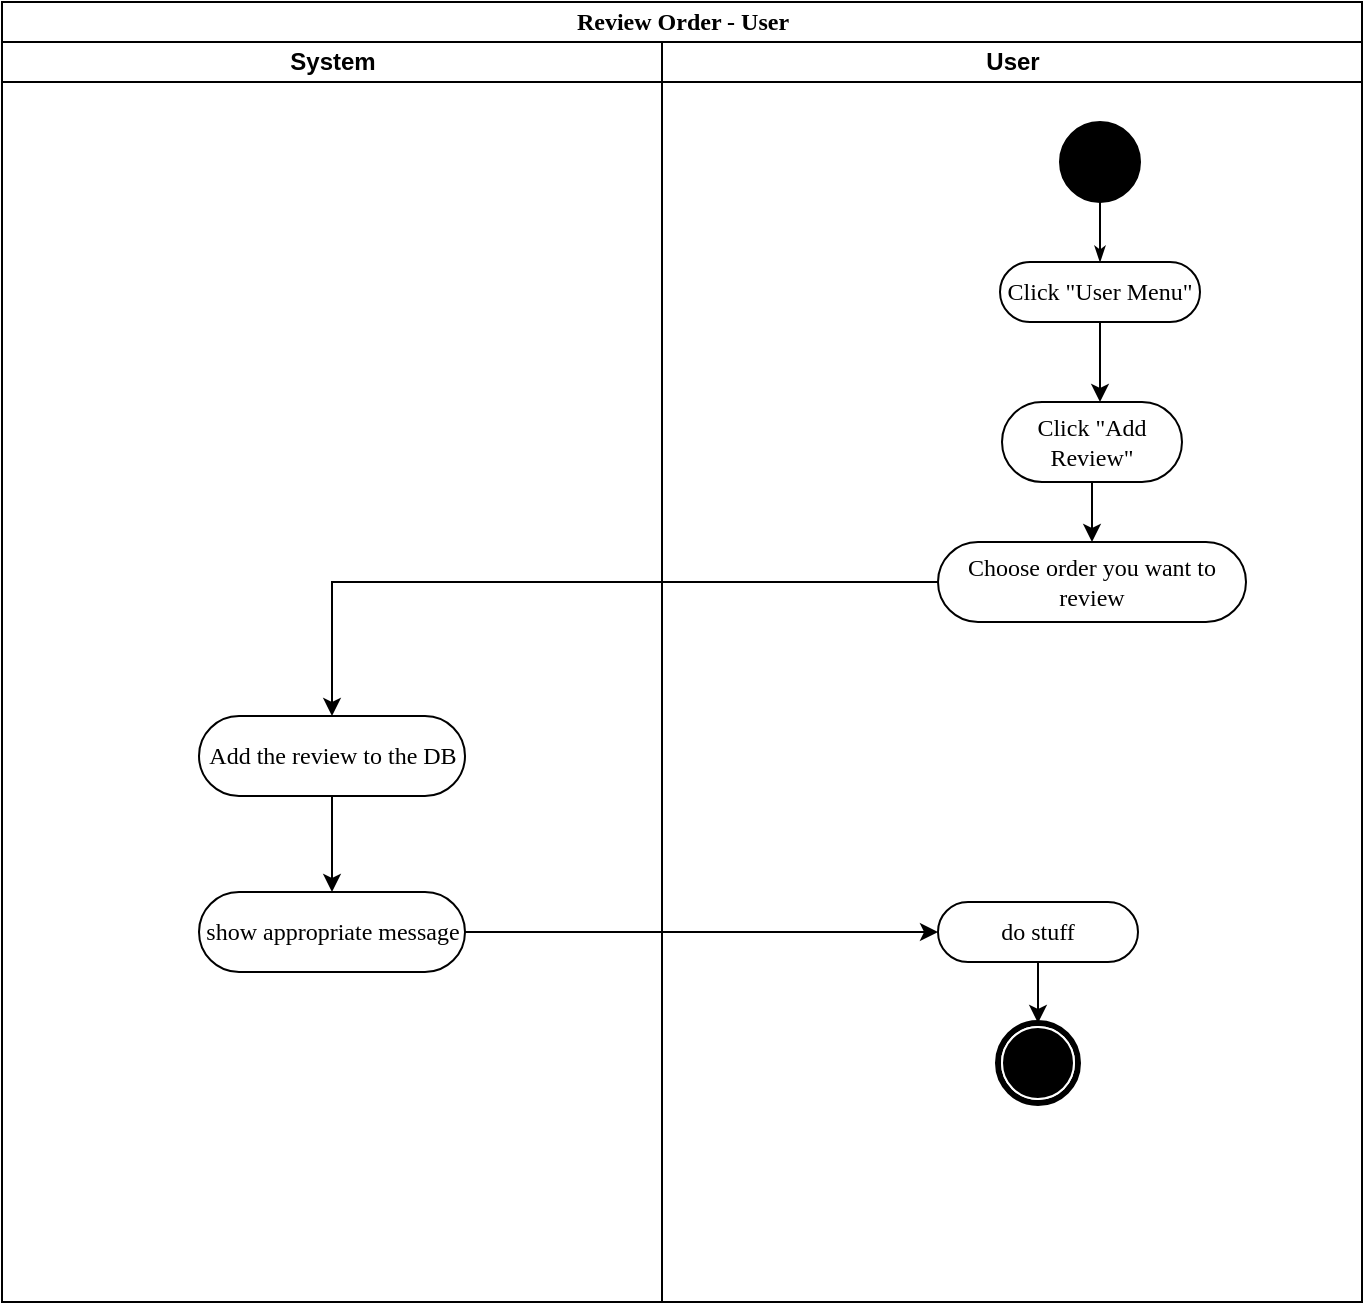 <mxfile version="10.6.6" type="device"><diagram id="7nAYffAqB-xToMOoyVGd" name="Page-1"><mxGraphModel dx="1181" dy="575" grid="1" gridSize="10" guides="1" tooltips="1" connect="1" arrows="1" fold="1" page="1" pageScale="1" pageWidth="1169" pageHeight="827" math="0" shadow="0"><root><mxCell id="0"/><mxCell id="1" parent="0"/><mxCell id="jrV5g9tKmXIpxCekZfS_-1" value="Review Order - User" style="swimlane;html=1;childLayout=stackLayout;startSize=20;rounded=0;shadow=0;comic=0;labelBackgroundColor=none;strokeColor=#000000;strokeWidth=1;fillColor=#ffffff;fontFamily=Verdana;fontSize=12;fontColor=#000000;align=center;" parent="1" vertex="1"><mxGeometry x="91" y="30" width="680" height="650" as="geometry"/></mxCell><mxCell id="jrV5g9tKmXIpxCekZfS_-2" value="System" style="swimlane;html=1;startSize=20;" parent="jrV5g9tKmXIpxCekZfS_-1" vertex="1"><mxGeometry y="20" width="330" height="630" as="geometry"/></mxCell><mxCell id="jrV5g9tKmXIpxCekZfS_-7" value="Add the review to the DB" style="rounded=1;whiteSpace=wrap;html=1;shadow=0;comic=0;labelBackgroundColor=none;strokeColor=#000000;strokeWidth=1;fillColor=#ffffff;fontFamily=Verdana;fontSize=12;fontColor=#000000;align=center;arcSize=50;" parent="jrV5g9tKmXIpxCekZfS_-2" vertex="1"><mxGeometry x="98.5" y="337" width="133" height="40" as="geometry"/></mxCell><mxCell id="jrV5g9tKmXIpxCekZfS_-24" value="show appropriate message" style="rounded=1;whiteSpace=wrap;html=1;shadow=0;comic=0;labelBackgroundColor=none;strokeColor=#000000;strokeWidth=1;fillColor=#ffffff;fontFamily=Verdana;fontSize=12;fontColor=#000000;align=center;arcSize=50;" parent="jrV5g9tKmXIpxCekZfS_-2" vertex="1"><mxGeometry x="98.5" y="425" width="133" height="40" as="geometry"/></mxCell><mxCell id="jrV5g9tKmXIpxCekZfS_-25" style="edgeStyle=orthogonalEdgeStyle;rounded=0;orthogonalLoop=1;jettySize=auto;html=1;entryX=0.5;entryY=0;entryDx=0;entryDy=0;" parent="jrV5g9tKmXIpxCekZfS_-2" source="jrV5g9tKmXIpxCekZfS_-7" target="jrV5g9tKmXIpxCekZfS_-24" edge="1"><mxGeometry relative="1" as="geometry"/></mxCell><mxCell id="jrV5g9tKmXIpxCekZfS_-8" value="User" style="swimlane;html=1;startSize=20;" parent="jrV5g9tKmXIpxCekZfS_-1" vertex="1"><mxGeometry x="330" y="20" width="350" height="630" as="geometry"/></mxCell><mxCell id="jrV5g9tKmXIpxCekZfS_-9" style="edgeStyle=orthogonalEdgeStyle;rounded=0;html=1;labelBackgroundColor=none;startArrow=none;startFill=0;startSize=5;endArrow=classicThin;endFill=1;endSize=5;jettySize=auto;orthogonalLoop=1;strokeColor=#000000;strokeWidth=1;fontFamily=Verdana;fontSize=12;fontColor=#000000;" parent="jrV5g9tKmXIpxCekZfS_-8" source="jrV5g9tKmXIpxCekZfS_-10" target="jrV5g9tKmXIpxCekZfS_-11" edge="1"><mxGeometry relative="1" as="geometry"/></mxCell><mxCell id="jrV5g9tKmXIpxCekZfS_-10" value="" style="ellipse;whiteSpace=wrap;html=1;rounded=0;shadow=0;comic=0;labelBackgroundColor=none;strokeColor=#000000;strokeWidth=1;fillColor=#000000;fontFamily=Verdana;fontSize=12;fontColor=#000000;align=center;" parent="jrV5g9tKmXIpxCekZfS_-8" vertex="1"><mxGeometry x="199" y="40" width="40" height="40" as="geometry"/></mxCell><mxCell id="jrV5g9tKmXIpxCekZfS_-11" value="Click &quot;User Menu&quot;" style="rounded=1;whiteSpace=wrap;html=1;shadow=0;comic=0;labelBackgroundColor=none;strokeColor=#000000;strokeWidth=1;fillColor=#ffffff;fontFamily=Verdana;fontSize=12;fontColor=#000000;align=center;arcSize=50;" parent="jrV5g9tKmXIpxCekZfS_-8" vertex="1"><mxGeometry x="169" y="110" width="100" height="30" as="geometry"/></mxCell><mxCell id="y71z_HvWy0m2HpcQxqED-2" style="edgeStyle=orthogonalEdgeStyle;rounded=0;orthogonalLoop=1;jettySize=auto;html=1;entryX=0.5;entryY=0;entryDx=0;entryDy=0;" edge="1" parent="jrV5g9tKmXIpxCekZfS_-8" source="jrV5g9tKmXIpxCekZfS_-12" target="y71z_HvWy0m2HpcQxqED-1"><mxGeometry relative="1" as="geometry"/></mxCell><mxCell id="jrV5g9tKmXIpxCekZfS_-12" value="Click &quot;Add Review&quot;" style="rounded=1;whiteSpace=wrap;html=1;shadow=0;comic=0;labelBackgroundColor=none;strokeColor=#000000;strokeWidth=1;fillColor=#ffffff;fontFamily=Verdana;fontSize=12;fontColor=#000000;align=center;arcSize=50;" parent="jrV5g9tKmXIpxCekZfS_-8" vertex="1"><mxGeometry x="170" y="180" width="90" height="40" as="geometry"/></mxCell><mxCell id="jrV5g9tKmXIpxCekZfS_-13" style="edgeStyle=orthogonalEdgeStyle;rounded=0;orthogonalLoop=1;jettySize=auto;html=1;entryX=0.5;entryY=0;entryDx=0;entryDy=0;" parent="jrV5g9tKmXIpxCekZfS_-8" source="jrV5g9tKmXIpxCekZfS_-14" target="jrV5g9tKmXIpxCekZfS_-15" edge="1"><mxGeometry relative="1" as="geometry"/></mxCell><mxCell id="jrV5g9tKmXIpxCekZfS_-14" value="do stuff" style="rounded=1;whiteSpace=wrap;html=1;shadow=0;comic=0;labelBackgroundColor=none;strokeColor=#000000;strokeWidth=1;fillColor=#ffffff;fontFamily=Verdana;fontSize=12;fontColor=#000000;align=center;arcSize=50;" parent="jrV5g9tKmXIpxCekZfS_-8" vertex="1"><mxGeometry x="138" y="430" width="100" height="30" as="geometry"/></mxCell><mxCell id="jrV5g9tKmXIpxCekZfS_-15" value="" style="shape=mxgraph.bpmn.shape;html=1;verticalLabelPosition=bottom;labelBackgroundColor=#ffffff;verticalAlign=top;perimeter=ellipsePerimeter;outline=end;symbol=terminate;rounded=0;shadow=0;comic=0;strokeColor=#000000;strokeWidth=1;fillColor=#ffffff;fontFamily=Verdana;fontSize=12;fontColor=#000000;align=center;" parent="jrV5g9tKmXIpxCekZfS_-8" vertex="1"><mxGeometry x="168" y="490.5" width="40" height="40" as="geometry"/></mxCell><mxCell id="y71z_HvWy0m2HpcQxqED-1" value="Choose order you want to review" style="rounded=1;whiteSpace=wrap;html=1;shadow=0;comic=0;labelBackgroundColor=none;strokeColor=#000000;strokeWidth=1;fillColor=#ffffff;fontFamily=Verdana;fontSize=12;fontColor=#000000;align=center;arcSize=50;" vertex="1" parent="jrV5g9tKmXIpxCekZfS_-8"><mxGeometry x="138" y="250" width="154" height="40" as="geometry"/></mxCell><mxCell id="jrV5g9tKmXIpxCekZfS_-16" style="edgeStyle=orthogonalEdgeStyle;rounded=0;orthogonalLoop=1;jettySize=auto;html=1;entryX=0.5;entryY=0;entryDx=0;entryDy=0;exitX=0;exitY=0.5;exitDx=0;exitDy=0;" parent="jrV5g9tKmXIpxCekZfS_-1" source="y71z_HvWy0m2HpcQxqED-1" target="jrV5g9tKmXIpxCekZfS_-7" edge="1"><mxGeometry relative="1" as="geometry"><mxPoint x="163.529" y="250.176" as="targetPoint"/></mxGeometry></mxCell><mxCell id="jrV5g9tKmXIpxCekZfS_-26" style="edgeStyle=orthogonalEdgeStyle;rounded=0;orthogonalLoop=1;jettySize=auto;html=1;entryX=0;entryY=0.5;entryDx=0;entryDy=0;" parent="jrV5g9tKmXIpxCekZfS_-1" source="jrV5g9tKmXIpxCekZfS_-24" target="jrV5g9tKmXIpxCekZfS_-14" edge="1"><mxGeometry relative="1" as="geometry"><mxPoint x="269" y="470" as="targetPoint"/></mxGeometry></mxCell><mxCell id="jrV5g9tKmXIpxCekZfS_-21" style="edgeStyle=orthogonalEdgeStyle;rounded=0;orthogonalLoop=1;jettySize=auto;html=1;" parent="1" source="jrV5g9tKmXIpxCekZfS_-11" edge="1"><mxGeometry relative="1" as="geometry"><mxPoint x="640" y="230" as="targetPoint"/></mxGeometry></mxCell></root></mxGraphModel></diagram></mxfile>